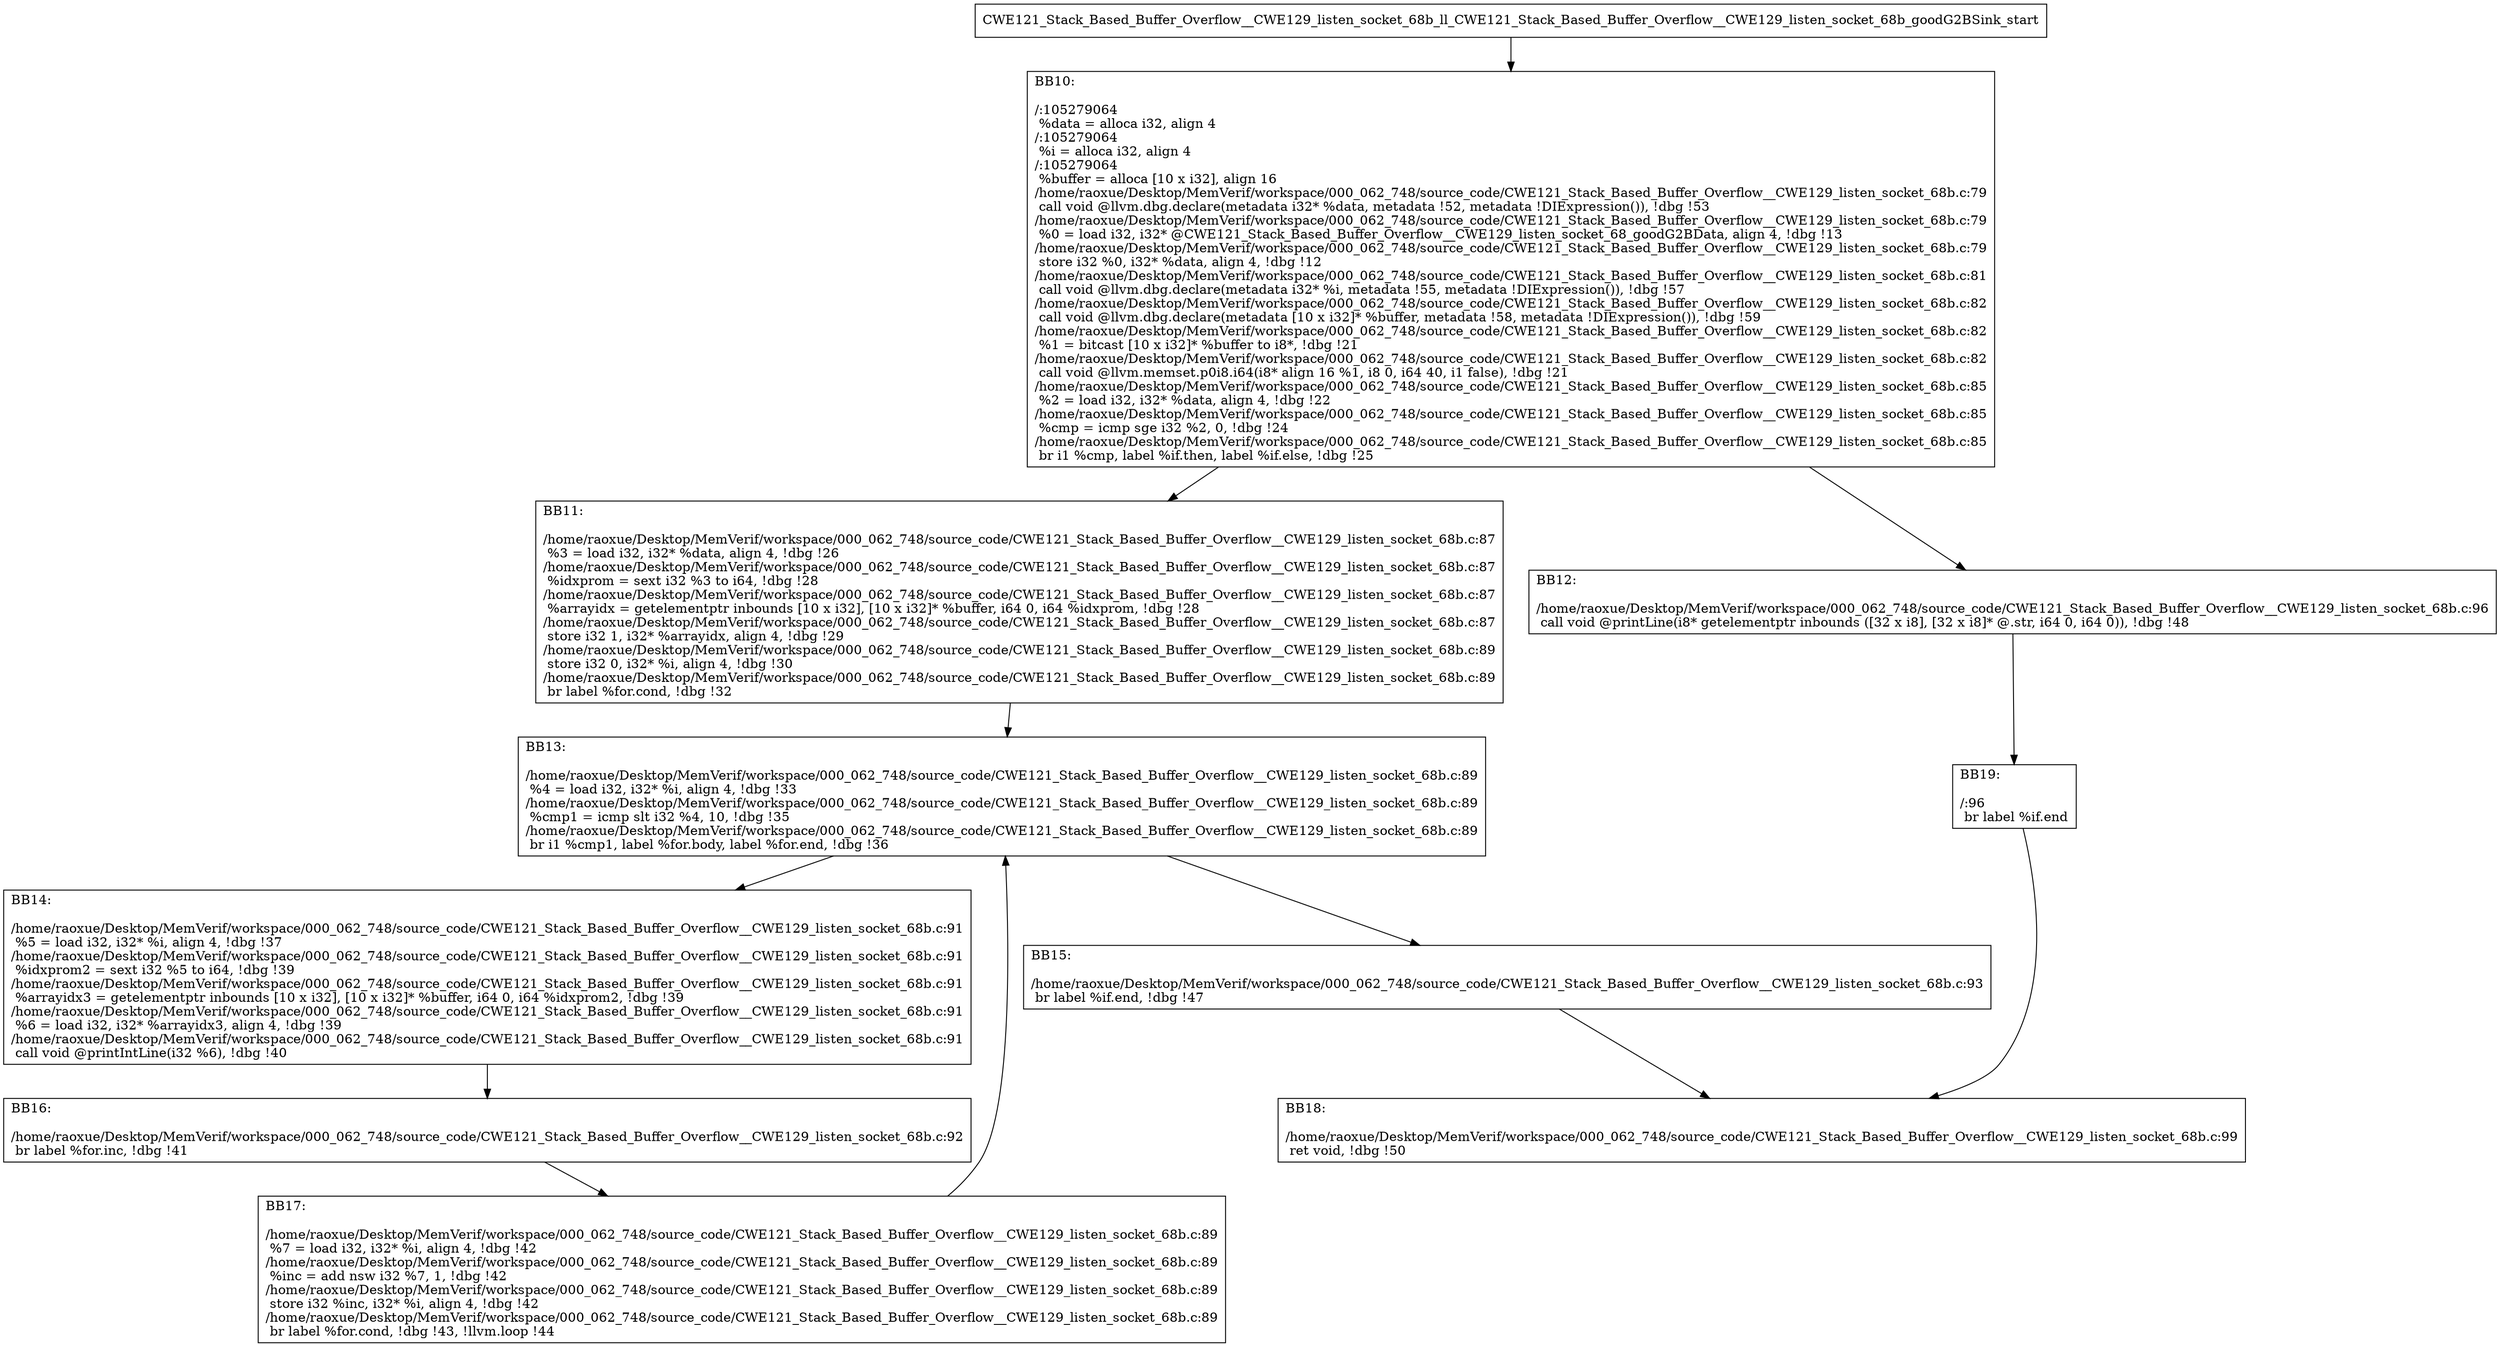 digraph "CFG for'CWE121_Stack_Based_Buffer_Overflow__CWE129_listen_socket_68b_ll_CWE121_Stack_Based_Buffer_Overflow__CWE129_listen_socket_68b_goodG2BSink' function" {
	BBCWE121_Stack_Based_Buffer_Overflow__CWE129_listen_socket_68b_ll_CWE121_Stack_Based_Buffer_Overflow__CWE129_listen_socket_68b_goodG2BSink_start[shape=record,label="{CWE121_Stack_Based_Buffer_Overflow__CWE129_listen_socket_68b_ll_CWE121_Stack_Based_Buffer_Overflow__CWE129_listen_socket_68b_goodG2BSink_start}"];
	BBCWE121_Stack_Based_Buffer_Overflow__CWE129_listen_socket_68b_ll_CWE121_Stack_Based_Buffer_Overflow__CWE129_listen_socket_68b_goodG2BSink_start-> CWE121_Stack_Based_Buffer_Overflow__CWE129_listen_socket_68b_ll_CWE121_Stack_Based_Buffer_Overflow__CWE129_listen_socket_68b_goodG2BSinkBB10;
	CWE121_Stack_Based_Buffer_Overflow__CWE129_listen_socket_68b_ll_CWE121_Stack_Based_Buffer_Overflow__CWE129_listen_socket_68b_goodG2BSinkBB10 [shape=record, label="{BB10:\l\l/:105279064\l
  %data = alloca i32, align 4\l
/:105279064\l
  %i = alloca i32, align 4\l
/:105279064\l
  %buffer = alloca [10 x i32], align 16\l
/home/raoxue/Desktop/MemVerif/workspace/000_062_748/source_code/CWE121_Stack_Based_Buffer_Overflow__CWE129_listen_socket_68b.c:79\l
  call void @llvm.dbg.declare(metadata i32* %data, metadata !52, metadata !DIExpression()), !dbg !53\l
/home/raoxue/Desktop/MemVerif/workspace/000_062_748/source_code/CWE121_Stack_Based_Buffer_Overflow__CWE129_listen_socket_68b.c:79\l
  %0 = load i32, i32* @CWE121_Stack_Based_Buffer_Overflow__CWE129_listen_socket_68_goodG2BData, align 4, !dbg !13\l
/home/raoxue/Desktop/MemVerif/workspace/000_062_748/source_code/CWE121_Stack_Based_Buffer_Overflow__CWE129_listen_socket_68b.c:79\l
  store i32 %0, i32* %data, align 4, !dbg !12\l
/home/raoxue/Desktop/MemVerif/workspace/000_062_748/source_code/CWE121_Stack_Based_Buffer_Overflow__CWE129_listen_socket_68b.c:81\l
  call void @llvm.dbg.declare(metadata i32* %i, metadata !55, metadata !DIExpression()), !dbg !57\l
/home/raoxue/Desktop/MemVerif/workspace/000_062_748/source_code/CWE121_Stack_Based_Buffer_Overflow__CWE129_listen_socket_68b.c:82\l
  call void @llvm.dbg.declare(metadata [10 x i32]* %buffer, metadata !58, metadata !DIExpression()), !dbg !59\l
/home/raoxue/Desktop/MemVerif/workspace/000_062_748/source_code/CWE121_Stack_Based_Buffer_Overflow__CWE129_listen_socket_68b.c:82\l
  %1 = bitcast [10 x i32]* %buffer to i8*, !dbg !21\l
/home/raoxue/Desktop/MemVerif/workspace/000_062_748/source_code/CWE121_Stack_Based_Buffer_Overflow__CWE129_listen_socket_68b.c:82\l
  call void @llvm.memset.p0i8.i64(i8* align 16 %1, i8 0, i64 40, i1 false), !dbg !21\l
/home/raoxue/Desktop/MemVerif/workspace/000_062_748/source_code/CWE121_Stack_Based_Buffer_Overflow__CWE129_listen_socket_68b.c:85\l
  %2 = load i32, i32* %data, align 4, !dbg !22\l
/home/raoxue/Desktop/MemVerif/workspace/000_062_748/source_code/CWE121_Stack_Based_Buffer_Overflow__CWE129_listen_socket_68b.c:85\l
  %cmp = icmp sge i32 %2, 0, !dbg !24\l
/home/raoxue/Desktop/MemVerif/workspace/000_062_748/source_code/CWE121_Stack_Based_Buffer_Overflow__CWE129_listen_socket_68b.c:85\l
  br i1 %cmp, label %if.then, label %if.else, !dbg !25\l
}"];
	CWE121_Stack_Based_Buffer_Overflow__CWE129_listen_socket_68b_ll_CWE121_Stack_Based_Buffer_Overflow__CWE129_listen_socket_68b_goodG2BSinkBB10-> CWE121_Stack_Based_Buffer_Overflow__CWE129_listen_socket_68b_ll_CWE121_Stack_Based_Buffer_Overflow__CWE129_listen_socket_68b_goodG2BSinkBB11;
	CWE121_Stack_Based_Buffer_Overflow__CWE129_listen_socket_68b_ll_CWE121_Stack_Based_Buffer_Overflow__CWE129_listen_socket_68b_goodG2BSinkBB10-> CWE121_Stack_Based_Buffer_Overflow__CWE129_listen_socket_68b_ll_CWE121_Stack_Based_Buffer_Overflow__CWE129_listen_socket_68b_goodG2BSinkBB12;
	CWE121_Stack_Based_Buffer_Overflow__CWE129_listen_socket_68b_ll_CWE121_Stack_Based_Buffer_Overflow__CWE129_listen_socket_68b_goodG2BSinkBB11 [shape=record, label="{BB11:\l\l/home/raoxue/Desktop/MemVerif/workspace/000_062_748/source_code/CWE121_Stack_Based_Buffer_Overflow__CWE129_listen_socket_68b.c:87\l
  %3 = load i32, i32* %data, align 4, !dbg !26\l
/home/raoxue/Desktop/MemVerif/workspace/000_062_748/source_code/CWE121_Stack_Based_Buffer_Overflow__CWE129_listen_socket_68b.c:87\l
  %idxprom = sext i32 %3 to i64, !dbg !28\l
/home/raoxue/Desktop/MemVerif/workspace/000_062_748/source_code/CWE121_Stack_Based_Buffer_Overflow__CWE129_listen_socket_68b.c:87\l
  %arrayidx = getelementptr inbounds [10 x i32], [10 x i32]* %buffer, i64 0, i64 %idxprom, !dbg !28\l
/home/raoxue/Desktop/MemVerif/workspace/000_062_748/source_code/CWE121_Stack_Based_Buffer_Overflow__CWE129_listen_socket_68b.c:87\l
  store i32 1, i32* %arrayidx, align 4, !dbg !29\l
/home/raoxue/Desktop/MemVerif/workspace/000_062_748/source_code/CWE121_Stack_Based_Buffer_Overflow__CWE129_listen_socket_68b.c:89\l
  store i32 0, i32* %i, align 4, !dbg !30\l
/home/raoxue/Desktop/MemVerif/workspace/000_062_748/source_code/CWE121_Stack_Based_Buffer_Overflow__CWE129_listen_socket_68b.c:89\l
  br label %for.cond, !dbg !32\l
}"];
	CWE121_Stack_Based_Buffer_Overflow__CWE129_listen_socket_68b_ll_CWE121_Stack_Based_Buffer_Overflow__CWE129_listen_socket_68b_goodG2BSinkBB11-> CWE121_Stack_Based_Buffer_Overflow__CWE129_listen_socket_68b_ll_CWE121_Stack_Based_Buffer_Overflow__CWE129_listen_socket_68b_goodG2BSinkBB13;
	CWE121_Stack_Based_Buffer_Overflow__CWE129_listen_socket_68b_ll_CWE121_Stack_Based_Buffer_Overflow__CWE129_listen_socket_68b_goodG2BSinkBB13 [shape=record, label="{BB13:\l\l/home/raoxue/Desktop/MemVerif/workspace/000_062_748/source_code/CWE121_Stack_Based_Buffer_Overflow__CWE129_listen_socket_68b.c:89\l
  %4 = load i32, i32* %i, align 4, !dbg !33\l
/home/raoxue/Desktop/MemVerif/workspace/000_062_748/source_code/CWE121_Stack_Based_Buffer_Overflow__CWE129_listen_socket_68b.c:89\l
  %cmp1 = icmp slt i32 %4, 10, !dbg !35\l
/home/raoxue/Desktop/MemVerif/workspace/000_062_748/source_code/CWE121_Stack_Based_Buffer_Overflow__CWE129_listen_socket_68b.c:89\l
  br i1 %cmp1, label %for.body, label %for.end, !dbg !36\l
}"];
	CWE121_Stack_Based_Buffer_Overflow__CWE129_listen_socket_68b_ll_CWE121_Stack_Based_Buffer_Overflow__CWE129_listen_socket_68b_goodG2BSinkBB13-> CWE121_Stack_Based_Buffer_Overflow__CWE129_listen_socket_68b_ll_CWE121_Stack_Based_Buffer_Overflow__CWE129_listen_socket_68b_goodG2BSinkBB14;
	CWE121_Stack_Based_Buffer_Overflow__CWE129_listen_socket_68b_ll_CWE121_Stack_Based_Buffer_Overflow__CWE129_listen_socket_68b_goodG2BSinkBB13-> CWE121_Stack_Based_Buffer_Overflow__CWE129_listen_socket_68b_ll_CWE121_Stack_Based_Buffer_Overflow__CWE129_listen_socket_68b_goodG2BSinkBB15;
	CWE121_Stack_Based_Buffer_Overflow__CWE129_listen_socket_68b_ll_CWE121_Stack_Based_Buffer_Overflow__CWE129_listen_socket_68b_goodG2BSinkBB14 [shape=record, label="{BB14:\l\l/home/raoxue/Desktop/MemVerif/workspace/000_062_748/source_code/CWE121_Stack_Based_Buffer_Overflow__CWE129_listen_socket_68b.c:91\l
  %5 = load i32, i32* %i, align 4, !dbg !37\l
/home/raoxue/Desktop/MemVerif/workspace/000_062_748/source_code/CWE121_Stack_Based_Buffer_Overflow__CWE129_listen_socket_68b.c:91\l
  %idxprom2 = sext i32 %5 to i64, !dbg !39\l
/home/raoxue/Desktop/MemVerif/workspace/000_062_748/source_code/CWE121_Stack_Based_Buffer_Overflow__CWE129_listen_socket_68b.c:91\l
  %arrayidx3 = getelementptr inbounds [10 x i32], [10 x i32]* %buffer, i64 0, i64 %idxprom2, !dbg !39\l
/home/raoxue/Desktop/MemVerif/workspace/000_062_748/source_code/CWE121_Stack_Based_Buffer_Overflow__CWE129_listen_socket_68b.c:91\l
  %6 = load i32, i32* %arrayidx3, align 4, !dbg !39\l
/home/raoxue/Desktop/MemVerif/workspace/000_062_748/source_code/CWE121_Stack_Based_Buffer_Overflow__CWE129_listen_socket_68b.c:91\l
  call void @printIntLine(i32 %6), !dbg !40\l
}"];
	CWE121_Stack_Based_Buffer_Overflow__CWE129_listen_socket_68b_ll_CWE121_Stack_Based_Buffer_Overflow__CWE129_listen_socket_68b_goodG2BSinkBB14-> CWE121_Stack_Based_Buffer_Overflow__CWE129_listen_socket_68b_ll_CWE121_Stack_Based_Buffer_Overflow__CWE129_listen_socket_68b_goodG2BSinkBB16;
	CWE121_Stack_Based_Buffer_Overflow__CWE129_listen_socket_68b_ll_CWE121_Stack_Based_Buffer_Overflow__CWE129_listen_socket_68b_goodG2BSinkBB16 [shape=record, label="{BB16:\l\l/home/raoxue/Desktop/MemVerif/workspace/000_062_748/source_code/CWE121_Stack_Based_Buffer_Overflow__CWE129_listen_socket_68b.c:92\l
  br label %for.inc, !dbg !41\l
}"];
	CWE121_Stack_Based_Buffer_Overflow__CWE129_listen_socket_68b_ll_CWE121_Stack_Based_Buffer_Overflow__CWE129_listen_socket_68b_goodG2BSinkBB16-> CWE121_Stack_Based_Buffer_Overflow__CWE129_listen_socket_68b_ll_CWE121_Stack_Based_Buffer_Overflow__CWE129_listen_socket_68b_goodG2BSinkBB17;
	CWE121_Stack_Based_Buffer_Overflow__CWE129_listen_socket_68b_ll_CWE121_Stack_Based_Buffer_Overflow__CWE129_listen_socket_68b_goodG2BSinkBB17 [shape=record, label="{BB17:\l\l/home/raoxue/Desktop/MemVerif/workspace/000_062_748/source_code/CWE121_Stack_Based_Buffer_Overflow__CWE129_listen_socket_68b.c:89\l
  %7 = load i32, i32* %i, align 4, !dbg !42\l
/home/raoxue/Desktop/MemVerif/workspace/000_062_748/source_code/CWE121_Stack_Based_Buffer_Overflow__CWE129_listen_socket_68b.c:89\l
  %inc = add nsw i32 %7, 1, !dbg !42\l
/home/raoxue/Desktop/MemVerif/workspace/000_062_748/source_code/CWE121_Stack_Based_Buffer_Overflow__CWE129_listen_socket_68b.c:89\l
  store i32 %inc, i32* %i, align 4, !dbg !42\l
/home/raoxue/Desktop/MemVerif/workspace/000_062_748/source_code/CWE121_Stack_Based_Buffer_Overflow__CWE129_listen_socket_68b.c:89\l
  br label %for.cond, !dbg !43, !llvm.loop !44\l
}"];
	CWE121_Stack_Based_Buffer_Overflow__CWE129_listen_socket_68b_ll_CWE121_Stack_Based_Buffer_Overflow__CWE129_listen_socket_68b_goodG2BSinkBB17-> CWE121_Stack_Based_Buffer_Overflow__CWE129_listen_socket_68b_ll_CWE121_Stack_Based_Buffer_Overflow__CWE129_listen_socket_68b_goodG2BSinkBB13;
	CWE121_Stack_Based_Buffer_Overflow__CWE129_listen_socket_68b_ll_CWE121_Stack_Based_Buffer_Overflow__CWE129_listen_socket_68b_goodG2BSinkBB15 [shape=record, label="{BB15:\l\l/home/raoxue/Desktop/MemVerif/workspace/000_062_748/source_code/CWE121_Stack_Based_Buffer_Overflow__CWE129_listen_socket_68b.c:93\l
  br label %if.end, !dbg !47\l
}"];
	CWE121_Stack_Based_Buffer_Overflow__CWE129_listen_socket_68b_ll_CWE121_Stack_Based_Buffer_Overflow__CWE129_listen_socket_68b_goodG2BSinkBB15-> CWE121_Stack_Based_Buffer_Overflow__CWE129_listen_socket_68b_ll_CWE121_Stack_Based_Buffer_Overflow__CWE129_listen_socket_68b_goodG2BSinkBB18;
	CWE121_Stack_Based_Buffer_Overflow__CWE129_listen_socket_68b_ll_CWE121_Stack_Based_Buffer_Overflow__CWE129_listen_socket_68b_goodG2BSinkBB12 [shape=record, label="{BB12:\l\l/home/raoxue/Desktop/MemVerif/workspace/000_062_748/source_code/CWE121_Stack_Based_Buffer_Overflow__CWE129_listen_socket_68b.c:96\l
  call void @printLine(i8* getelementptr inbounds ([32 x i8], [32 x i8]* @.str, i64 0, i64 0)), !dbg !48\l
}"];
	CWE121_Stack_Based_Buffer_Overflow__CWE129_listen_socket_68b_ll_CWE121_Stack_Based_Buffer_Overflow__CWE129_listen_socket_68b_goodG2BSinkBB12-> CWE121_Stack_Based_Buffer_Overflow__CWE129_listen_socket_68b_ll_CWE121_Stack_Based_Buffer_Overflow__CWE129_listen_socket_68b_goodG2BSinkBB19;
	CWE121_Stack_Based_Buffer_Overflow__CWE129_listen_socket_68b_ll_CWE121_Stack_Based_Buffer_Overflow__CWE129_listen_socket_68b_goodG2BSinkBB19 [shape=record, label="{BB19:\l\l/:96\l
  br label %if.end\l
}"];
	CWE121_Stack_Based_Buffer_Overflow__CWE129_listen_socket_68b_ll_CWE121_Stack_Based_Buffer_Overflow__CWE129_listen_socket_68b_goodG2BSinkBB19-> CWE121_Stack_Based_Buffer_Overflow__CWE129_listen_socket_68b_ll_CWE121_Stack_Based_Buffer_Overflow__CWE129_listen_socket_68b_goodG2BSinkBB18;
	CWE121_Stack_Based_Buffer_Overflow__CWE129_listen_socket_68b_ll_CWE121_Stack_Based_Buffer_Overflow__CWE129_listen_socket_68b_goodG2BSinkBB18 [shape=record, label="{BB18:\l\l/home/raoxue/Desktop/MemVerif/workspace/000_062_748/source_code/CWE121_Stack_Based_Buffer_Overflow__CWE129_listen_socket_68b.c:99\l
  ret void, !dbg !50\l
}"];
}
